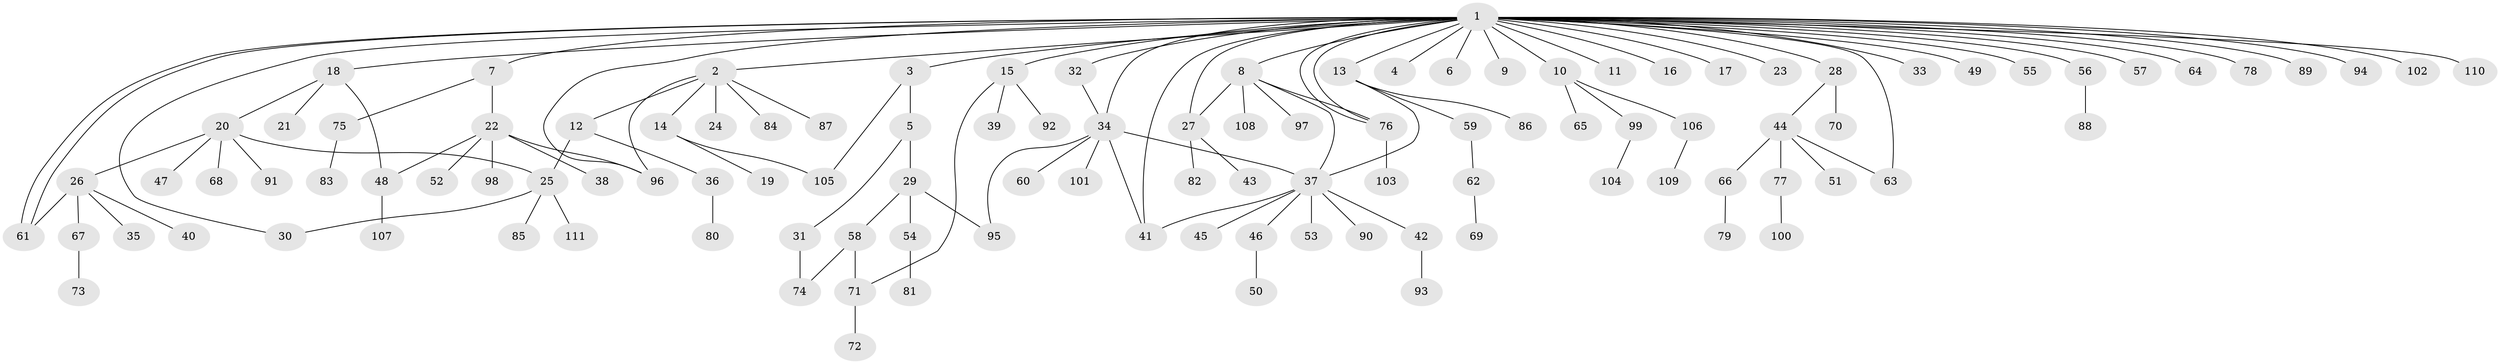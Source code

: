// Generated by graph-tools (version 1.1) at 2025/11/02/27/25 16:11:12]
// undirected, 111 vertices, 130 edges
graph export_dot {
graph [start="1"]
  node [color=gray90,style=filled];
  1;
  2;
  3;
  4;
  5;
  6;
  7;
  8;
  9;
  10;
  11;
  12;
  13;
  14;
  15;
  16;
  17;
  18;
  19;
  20;
  21;
  22;
  23;
  24;
  25;
  26;
  27;
  28;
  29;
  30;
  31;
  32;
  33;
  34;
  35;
  36;
  37;
  38;
  39;
  40;
  41;
  42;
  43;
  44;
  45;
  46;
  47;
  48;
  49;
  50;
  51;
  52;
  53;
  54;
  55;
  56;
  57;
  58;
  59;
  60;
  61;
  62;
  63;
  64;
  65;
  66;
  67;
  68;
  69;
  70;
  71;
  72;
  73;
  74;
  75;
  76;
  77;
  78;
  79;
  80;
  81;
  82;
  83;
  84;
  85;
  86;
  87;
  88;
  89;
  90;
  91;
  92;
  93;
  94;
  95;
  96;
  97;
  98;
  99;
  100;
  101;
  102;
  103;
  104;
  105;
  106;
  107;
  108;
  109;
  110;
  111;
  1 -- 2;
  1 -- 3;
  1 -- 4;
  1 -- 6;
  1 -- 7;
  1 -- 8;
  1 -- 9;
  1 -- 10;
  1 -- 11;
  1 -- 13;
  1 -- 15;
  1 -- 16;
  1 -- 17;
  1 -- 18;
  1 -- 23;
  1 -- 27;
  1 -- 28;
  1 -- 30;
  1 -- 32;
  1 -- 33;
  1 -- 34;
  1 -- 41;
  1 -- 49;
  1 -- 55;
  1 -- 56;
  1 -- 57;
  1 -- 61;
  1 -- 61;
  1 -- 63;
  1 -- 64;
  1 -- 76;
  1 -- 76;
  1 -- 78;
  1 -- 89;
  1 -- 94;
  1 -- 96;
  1 -- 102;
  1 -- 110;
  2 -- 12;
  2 -- 14;
  2 -- 24;
  2 -- 84;
  2 -- 87;
  2 -- 96;
  3 -- 5;
  3 -- 105;
  5 -- 29;
  5 -- 31;
  7 -- 22;
  7 -- 75;
  8 -- 27;
  8 -- 37;
  8 -- 76;
  8 -- 97;
  8 -- 108;
  10 -- 65;
  10 -- 99;
  10 -- 106;
  12 -- 25;
  12 -- 36;
  13 -- 37;
  13 -- 59;
  13 -- 86;
  14 -- 19;
  14 -- 105;
  15 -- 39;
  15 -- 71;
  15 -- 92;
  18 -- 20;
  18 -- 21;
  18 -- 48;
  20 -- 25;
  20 -- 26;
  20 -- 47;
  20 -- 68;
  20 -- 91;
  22 -- 38;
  22 -- 48;
  22 -- 52;
  22 -- 96;
  22 -- 98;
  25 -- 30;
  25 -- 85;
  25 -- 111;
  26 -- 35;
  26 -- 40;
  26 -- 61;
  26 -- 67;
  27 -- 43;
  27 -- 82;
  28 -- 44;
  28 -- 70;
  29 -- 54;
  29 -- 58;
  29 -- 95;
  31 -- 74;
  32 -- 34;
  34 -- 37;
  34 -- 41;
  34 -- 60;
  34 -- 95;
  34 -- 101;
  36 -- 80;
  37 -- 41;
  37 -- 42;
  37 -- 45;
  37 -- 46;
  37 -- 53;
  37 -- 90;
  42 -- 93;
  44 -- 51;
  44 -- 63;
  44 -- 66;
  44 -- 77;
  46 -- 50;
  48 -- 107;
  54 -- 81;
  56 -- 88;
  58 -- 71;
  58 -- 74;
  59 -- 62;
  62 -- 69;
  66 -- 79;
  67 -- 73;
  71 -- 72;
  75 -- 83;
  76 -- 103;
  77 -- 100;
  99 -- 104;
  106 -- 109;
}
